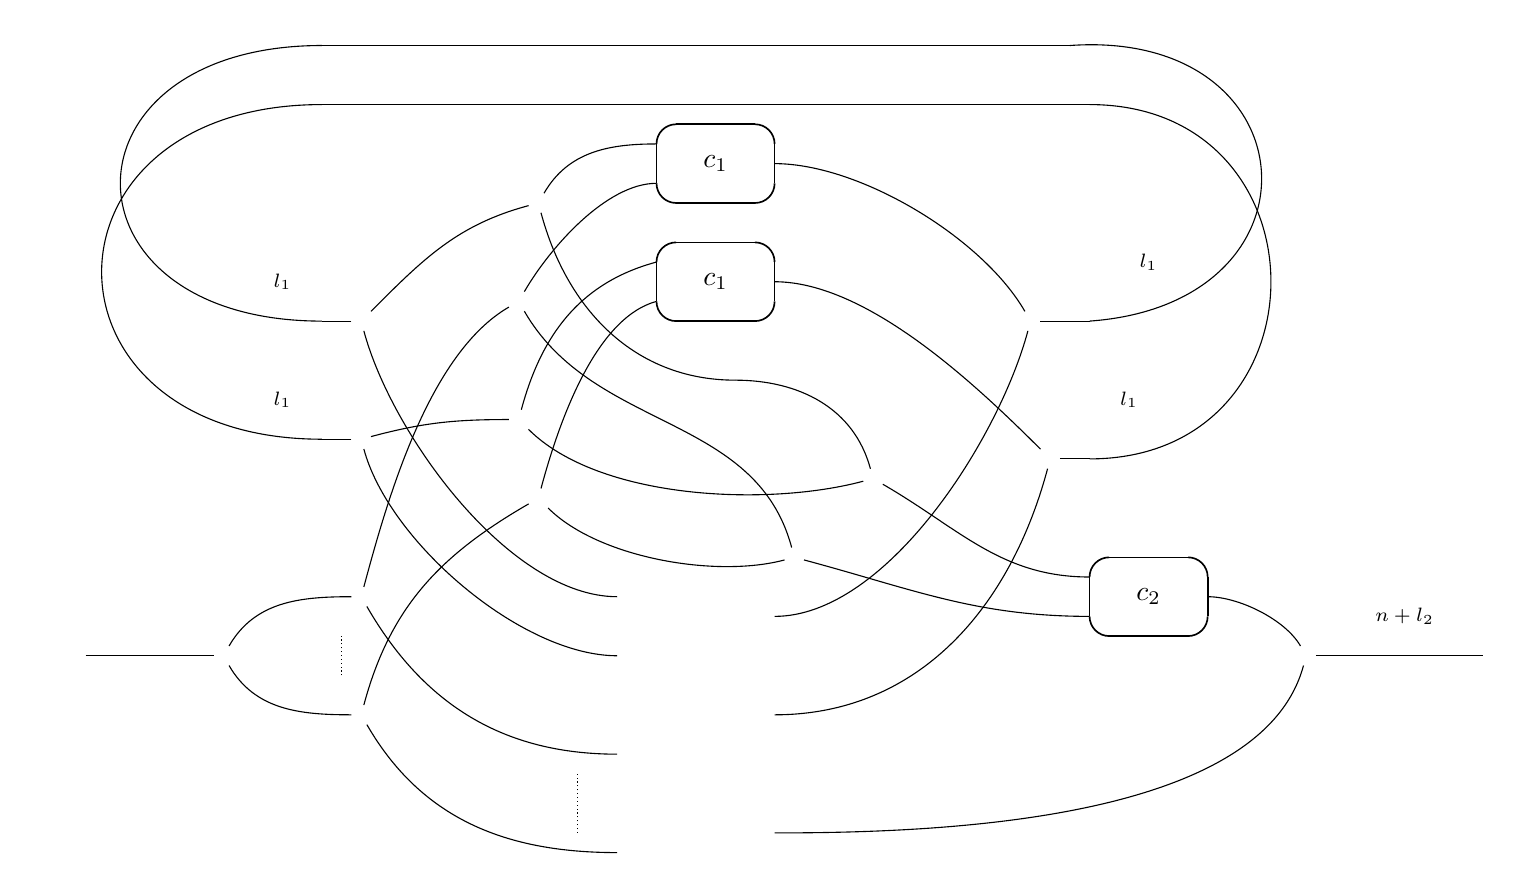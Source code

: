 \begin{tikzpicture}
	\begin{pgfonlayer}{nodelayer}
		\node [style=black] (79) at (-4.25, -1.25) {};
		\node [style=none] (80) at (-1, -3) {};
		\node [style=none] (81) at (-1.5, -2) {};
		\node [style=none] (82) at (-1.5, -2.75) {};
		\node [style=none] (85) at (9, 0) {\scriptsize $n+l_2$};
		\node [style=none] (86) at (1, -2.75) {};
		\node [style=none] (89) at (1, -2) {};
		\node [style=none] (95) at (0.5, 3) {};
		\node [style=none] (104) at (-0.5, 5.5) {};
		\node [style=black] (105) at (-4.25, 0.25) {};
		\node [style=none] (106) at (-1, -1.75) {};
		\node [style=none] (107) at (-0.5, 6) {};
		\node [style=none] (108) at (-0.25, 6.25) {};
		\node [style=none] (109) at (-0.5, 5.5) {};
		\node [style=none] (110) at (1, 5.5) {};
		\node [style=none] (111) at (-0.25, 5.25) {};
		\node [style=none] (112) at (1, 6) {};
		\node [style=none] (113) at (0.75, 5.25) {};
		\node [style=none] (114) at (0.75, 6.25) {};
		\node [style=none] (119) at (1, -1.25) {};
		\node [style=none] (120) at (1, 5.75) {};
		\node [style=none] (122) at (1, 0) {};
		\node [style=none] (125) at (-4.5, -0.25) {};
		\node [style=none] (126) at (-4.5, -0.75) {};
		\node [style=none] (132) at (5.5, 2.75) {\scriptsize $l_1$};
		\node [style=black] (137) at (7.75, -0.5) {};
		\node [style=none] (138) at (10, -0.5) {};
		\node [style=none] (142) at (0.25, 5.75) {$c_1$};
		\node [style=none] (150) at (-0.5, 6) {};
		\node [style=none] (153) at (5.75, 4.5) {\scriptsize $l_1$};
		\node [style=black] (154) at (4.25, 3.75) {};
		\node [style=none] (155) at (5, 3.75) {};
		\node [style=black] (157) at (4.5, 2) {};
		\node [style=none] (158) at (5, 2) {};
		\node [style=none] (159) at (-5.25, 2.75) {\scriptsize $l_1$};
		\node [style=none] (160) at (-5.25, 4.25) {\scriptsize $l_1$};
		\node [style=black] (161) at (-4.25, 3.75) {};
		\node [style=none] (162) at (-4.75, 3.75) {};
		\node [style=black] (163) at (-4.25, 2.25) {};
		\node [style=none] (164) at (-4.75, 2.25) {};
		\node [style=none] (165) at (-1, -0.5) {};
		\node [style=none] (166) at (-1, 0.25) {};
		\node [style=none] (168) at (5, 6.5) {};
		\node [style=none] (169) at (4.75, 7.25) {};
		\node [style=none] (171) at (-4.75, 6.5) {};
		\node [style=none] (172) at (-4.75, 7.25) {};
		\node [style=black] (173) at (-6, -0.5) {};
		\node [style=none] (174) at (-7.75, -0.5) {};
		\node [style=none] (186) at (-0.5, 4) {};
		\node [style=none] (187) at (-0.5, 4.5) {};
		\node [style=none] (188) at (-0.25, 4.75) {};
		\node [style=none] (189) at (-0.5, 4) {};
		\node [style=none] (190) at (1, 4) {};
		\node [style=none] (191) at (-0.25, 3.75) {};
		\node [style=none] (192) at (1, 4.5) {};
		\node [style=none] (193) at (0.75, 3.75) {};
		\node [style=none] (194) at (0.75, 4.75) {};
		\node [style=none] (196) at (1, 4.25) {};
		\node [style=none] (198) at (0.25, 4.25) {$c_1$};
		\node [style=none] (199) at (-0.5, 4.5) {};
		\node [style=black] (201) at (2.25, 1.75) {};
		\node [style=black] (202) at (-2, 5.25) {};
		\node [style=black] (203) at (-2.25, 4) {};
		\node [style=black] (204) at (-2.25, 2.5) {};
		\node [style=black] (205) at (-2, 1.5) {};
		\node [style=none] (206) at (5, 0) {};
		\node [style=none] (207) at (5, 0.5) {};
		\node [style=none] (208) at (5.25, 0.75) {};
		\node [style=none] (209) at (5, 0) {};
		\node [style=none] (210) at (6.5, 0) {};
		\node [style=none] (211) at (5.25, -0.25) {};
		\node [style=none] (212) at (6.5, 0.5) {};
		\node [style=none] (213) at (6.25, -0.25) {};
		\node [style=none] (214) at (6.25, 0.75) {};
		\node [style=none] (215) at (6.5, 0.25) {};
		\node [style=none] (216) at (5.75, 0.25) {$c_2$};
		\node [style=none] (217) at (5, 0.5) {};
		\node [style=black] (218) at (1.25, 0.75) {};
	\end{pgfonlayer}
	\begin{pgfonlayer}{edgelayer}
		\draw [in=180, out=-60] (79) to (80.center);
		\draw [densely dotted] (82.center) to (81.center);
		\draw [in=180, out=-60] (105) to (106.center);
		\draw [semithick, in=0, out=-90] (110.center) to (113.center);
		\draw [semithick, in=-90, out=180] (111.center) to (109.center);
		\draw [semithick, in=180, out=90] (107.center) to (108.center);
		\draw [semithick, in=90, out=0] (114.center) to (112.center);
		\draw [semithick] (108.center) to (114.center);
		\draw [semithick] (112.center) to (110.center);
		\draw [semithick] (113.center) to (111.center);
		\draw [semithick] (109.center) to (107.center);
		\draw [densely dotted] (126.center) to (125.center);
		\draw (137) to (138.center);
		\draw [in=-105, out=0, looseness=0.75] (86.center) to (137);
		\draw (154) to (155.center);
		\draw (157) to (158.center);
		\draw [in=-105, out=0] (119.center) to (157);
		\draw [in=-105, out=0, looseness=0.75] (122.center) to (154);
		\draw (161) to (162.center);
		\draw (163) to (164.center);
		\draw [in=180, out=-75, looseness=0.75] (163) to (165.center);
		\draw [in=180, out=-75, looseness=0.75] (161) to (166.center);
		\draw [bend right=90, looseness=1.75] (158.center) to (168.center);
		\draw [bend right=90, looseness=2.25] (155.center) to (169.center);
		\draw (169.center) to (172.center);
		\draw (168.center) to (171.center);
		\draw [bend right=270, looseness=2.25] (164.center) to (171.center);
		\draw [bend right=270, looseness=2.50] (162.center) to (172.center);
		\draw [in=180, out=60] (173) to (105);
		\draw [in=-180, out=-60] (173) to (79);
		\draw (174.center) to (173);
		\draw [semithick, in=0, out=-90] (190.center) to (193.center);
		\draw [semithick, in=-90, out=180] (191.center) to (189.center);
		\draw [semithick, in=180, out=90] (187.center) to (188.center);
		\draw [semithick, in=90, out=0] (194.center) to (192.center);
		\draw [semithick] (188.center) to (194.center);
		\draw [semithick] (192.center) to (190.center);
		\draw [semithick] (193.center) to (191.center);
		\draw [semithick] (189.center) to (187.center);
		\draw [in=120, out=0, looseness=0.75] (120.center) to (154);
		\draw [in=135, out=0, looseness=0.75] (196.center) to (157);
		\draw [in=-180, out=60] (202) to (150.center);
		\draw [in=-165, out=75] (204) to (199.center);
		\draw [in=-165, out=75, looseness=0.75] (205) to (189.center);
		\draw [in=-180, out=60, looseness=0.75] (203) to (109.center);
		\draw [in=-165, out=45] (161) to (202);
		\draw [in=75, out=-150, looseness=0.75] (203) to (105);
		\draw [in=180, out=15] (163) to (204);
		\draw [in=75, out=-150] (205) to (79);
		\draw [semithick, in=0, out=-90] (210.center) to (213.center);
		\draw [semithick, in=-90, out=180] (211.center) to (209.center);
		\draw [semithick, in=180, out=90] (207.center) to (208.center);
		\draw [semithick, in=90, out=0] (214.center) to (212.center);
		\draw [semithick] (208.center) to (214.center);
		\draw [semithick] (212.center) to (210.center);
		\draw [semithick] (213.center) to (211.center);
		\draw [semithick] (209.center) to (207.center);
		\draw [in=120, out=0, looseness=0.75] (215.center) to (137);
		\draw [in=180, out=-30] (201) to (217.center);
		\draw [in=180, out=-15] (218) to (209.center);
		\draw [in=-165, out=-45, looseness=0.75] (204) to (201);
		\draw [in=180, out=-75] (202) to (95.center);
		\draw [in=105, out=0] (95.center) to (201);
		\draw [in=105, out=-60] (203) to (218);
		\draw [in=-165, out=-45, looseness=0.75] (205) to (218);
	\end{pgfonlayer}
\end{tikzpicture}
